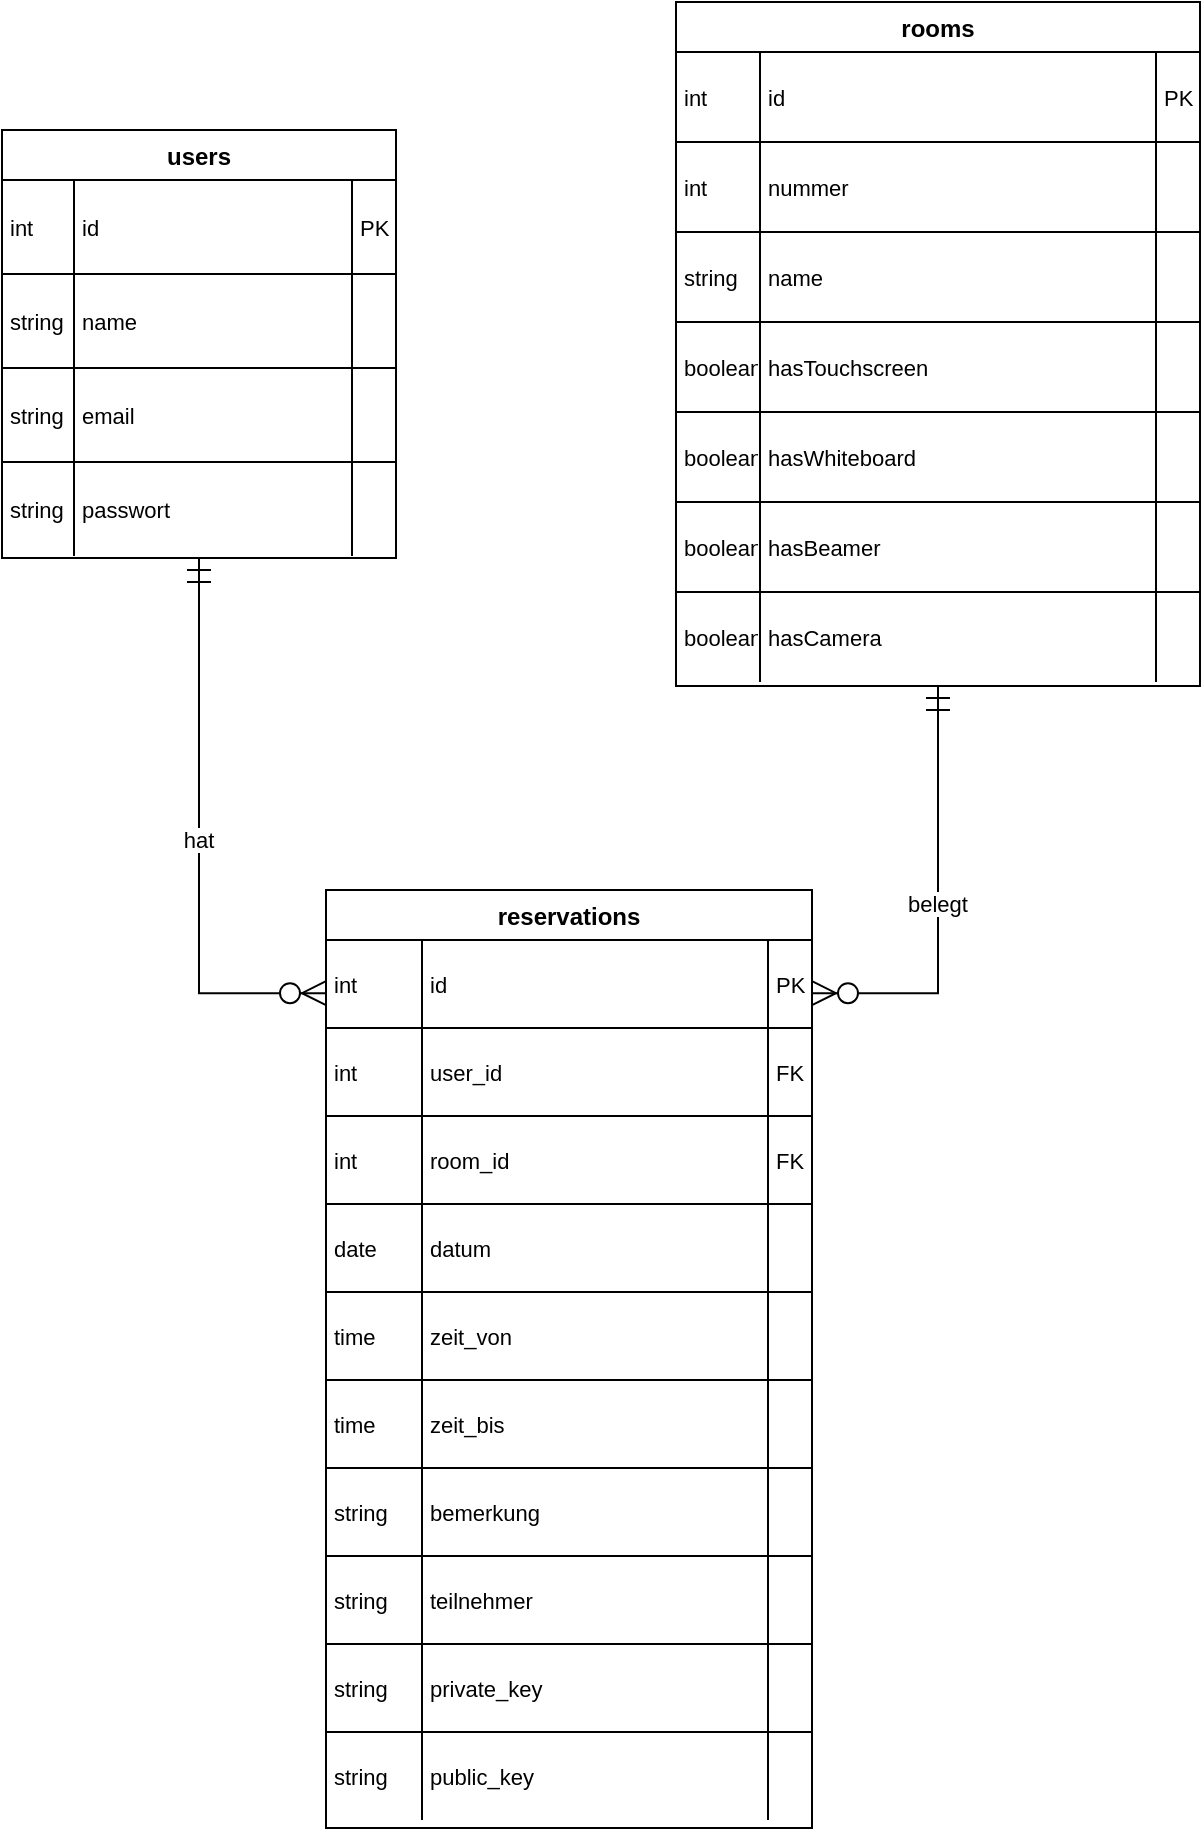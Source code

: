 <mxfile version="27.0.2">
  <diagram name="Seite-1" id="cjZjgAnnB-NVIbWVg8PO">
    <mxGraphModel dx="953" dy="658" grid="1" gridSize="10" guides="1" tooltips="1" connect="1" arrows="1" fold="1" page="1" pageScale="1" pageWidth="827" pageHeight="1169" math="0" shadow="0">
      <root>
        <mxCell id="0" />
        <mxCell id="1" parent="0" />
        <mxCell id="84cJ1SRd2D3YclpRH83m-101" value="users" style="shape=table;startSize=25;container=1;collapsible=0;childLayout=tableLayout;fixedRows=1;rowLines=1;fontStyle=1;align=center;resizeLast=1;" vertex="1" parent="1">
          <mxGeometry x="20" y="414" width="197" height="214" as="geometry" />
        </mxCell>
        <mxCell id="84cJ1SRd2D3YclpRH83m-102" style="shape=tableRow;horizontal=0;startSize=0;swimlaneHead=0;swimlaneBody=0;fillColor=none;collapsible=0;dropTarget=0;points=[[0,0.5],[1,0.5]];portConstraint=eastwest;top=0;left=0;right=0;bottom=0;" vertex="1" parent="84cJ1SRd2D3YclpRH83m-101">
          <mxGeometry y="25" width="197" height="47" as="geometry" />
        </mxCell>
        <mxCell id="84cJ1SRd2D3YclpRH83m-103" value="int" style="shape=partialRectangle;connectable=0;fillColor=none;top=0;left=0;bottom=0;right=0;align=left;spacingLeft=2;overflow=hidden;fontSize=11;" vertex="1" parent="84cJ1SRd2D3YclpRH83m-102">
          <mxGeometry width="36" height="47" as="geometry">
            <mxRectangle width="36" height="47" as="alternateBounds" />
          </mxGeometry>
        </mxCell>
        <mxCell id="84cJ1SRd2D3YclpRH83m-104" value="id" style="shape=partialRectangle;connectable=0;fillColor=none;top=0;left=0;bottom=0;right=0;align=left;spacingLeft=2;overflow=hidden;fontSize=11;" vertex="1" parent="84cJ1SRd2D3YclpRH83m-102">
          <mxGeometry x="36" width="139" height="47" as="geometry">
            <mxRectangle width="139" height="47" as="alternateBounds" />
          </mxGeometry>
        </mxCell>
        <mxCell id="84cJ1SRd2D3YclpRH83m-105" value="PK" style="shape=partialRectangle;connectable=0;fillColor=none;top=0;left=0;bottom=0;right=0;align=left;spacingLeft=2;overflow=hidden;fontSize=11;" vertex="1" parent="84cJ1SRd2D3YclpRH83m-102">
          <mxGeometry x="175" width="22" height="47" as="geometry">
            <mxRectangle width="22" height="47" as="alternateBounds" />
          </mxGeometry>
        </mxCell>
        <mxCell id="84cJ1SRd2D3YclpRH83m-106" style="shape=tableRow;horizontal=0;startSize=0;swimlaneHead=0;swimlaneBody=0;fillColor=none;collapsible=0;dropTarget=0;points=[[0,0.5],[1,0.5]];portConstraint=eastwest;top=0;left=0;right=0;bottom=0;" vertex="1" parent="84cJ1SRd2D3YclpRH83m-101">
          <mxGeometry y="72" width="197" height="47" as="geometry" />
        </mxCell>
        <mxCell id="84cJ1SRd2D3YclpRH83m-107" value="string" style="shape=partialRectangle;connectable=0;fillColor=none;top=0;left=0;bottom=0;right=0;align=left;spacingLeft=2;overflow=hidden;fontSize=11;" vertex="1" parent="84cJ1SRd2D3YclpRH83m-106">
          <mxGeometry width="36" height="47" as="geometry">
            <mxRectangle width="36" height="47" as="alternateBounds" />
          </mxGeometry>
        </mxCell>
        <mxCell id="84cJ1SRd2D3YclpRH83m-108" value="name" style="shape=partialRectangle;connectable=0;fillColor=none;top=0;left=0;bottom=0;right=0;align=left;spacingLeft=2;overflow=hidden;fontSize=11;" vertex="1" parent="84cJ1SRd2D3YclpRH83m-106">
          <mxGeometry x="36" width="139" height="47" as="geometry">
            <mxRectangle width="139" height="47" as="alternateBounds" />
          </mxGeometry>
        </mxCell>
        <mxCell id="84cJ1SRd2D3YclpRH83m-109" value="" style="shape=partialRectangle;connectable=0;fillColor=none;top=0;left=0;bottom=0;right=0;align=left;spacingLeft=2;overflow=hidden;fontSize=11;" vertex="1" parent="84cJ1SRd2D3YclpRH83m-106">
          <mxGeometry x="175" width="22" height="47" as="geometry">
            <mxRectangle width="22" height="47" as="alternateBounds" />
          </mxGeometry>
        </mxCell>
        <mxCell id="84cJ1SRd2D3YclpRH83m-110" style="shape=tableRow;horizontal=0;startSize=0;swimlaneHead=0;swimlaneBody=0;fillColor=none;collapsible=0;dropTarget=0;points=[[0,0.5],[1,0.5]];portConstraint=eastwest;top=0;left=0;right=0;bottom=0;" vertex="1" parent="84cJ1SRd2D3YclpRH83m-101">
          <mxGeometry y="119" width="197" height="47" as="geometry" />
        </mxCell>
        <mxCell id="84cJ1SRd2D3YclpRH83m-111" value="string" style="shape=partialRectangle;connectable=0;fillColor=none;top=0;left=0;bottom=0;right=0;align=left;spacingLeft=2;overflow=hidden;fontSize=11;" vertex="1" parent="84cJ1SRd2D3YclpRH83m-110">
          <mxGeometry width="36" height="47" as="geometry">
            <mxRectangle width="36" height="47" as="alternateBounds" />
          </mxGeometry>
        </mxCell>
        <mxCell id="84cJ1SRd2D3YclpRH83m-112" value="email" style="shape=partialRectangle;connectable=0;fillColor=none;top=0;left=0;bottom=0;right=0;align=left;spacingLeft=2;overflow=hidden;fontSize=11;" vertex="1" parent="84cJ1SRd2D3YclpRH83m-110">
          <mxGeometry x="36" width="139" height="47" as="geometry">
            <mxRectangle width="139" height="47" as="alternateBounds" />
          </mxGeometry>
        </mxCell>
        <mxCell id="84cJ1SRd2D3YclpRH83m-113" value="" style="shape=partialRectangle;connectable=0;fillColor=none;top=0;left=0;bottom=0;right=0;align=left;spacingLeft=2;overflow=hidden;fontSize=11;" vertex="1" parent="84cJ1SRd2D3YclpRH83m-110">
          <mxGeometry x="175" width="22" height="47" as="geometry">
            <mxRectangle width="22" height="47" as="alternateBounds" />
          </mxGeometry>
        </mxCell>
        <mxCell id="84cJ1SRd2D3YclpRH83m-114" style="shape=tableRow;horizontal=0;startSize=0;swimlaneHead=0;swimlaneBody=0;fillColor=none;collapsible=0;dropTarget=0;points=[[0,0.5],[1,0.5]];portConstraint=eastwest;top=0;left=0;right=0;bottom=0;" vertex="1" parent="84cJ1SRd2D3YclpRH83m-101">
          <mxGeometry y="166" width="197" height="47" as="geometry" />
        </mxCell>
        <mxCell id="84cJ1SRd2D3YclpRH83m-115" value="string" style="shape=partialRectangle;connectable=0;fillColor=none;top=0;left=0;bottom=0;right=0;align=left;spacingLeft=2;overflow=hidden;fontSize=11;" vertex="1" parent="84cJ1SRd2D3YclpRH83m-114">
          <mxGeometry width="36" height="47" as="geometry">
            <mxRectangle width="36" height="47" as="alternateBounds" />
          </mxGeometry>
        </mxCell>
        <mxCell id="84cJ1SRd2D3YclpRH83m-116" value="passwort" style="shape=partialRectangle;connectable=0;fillColor=none;top=0;left=0;bottom=0;right=0;align=left;spacingLeft=2;overflow=hidden;fontSize=11;" vertex="1" parent="84cJ1SRd2D3YclpRH83m-114">
          <mxGeometry x="36" width="139" height="47" as="geometry">
            <mxRectangle width="139" height="47" as="alternateBounds" />
          </mxGeometry>
        </mxCell>
        <mxCell id="84cJ1SRd2D3YclpRH83m-117" value="" style="shape=partialRectangle;connectable=0;fillColor=none;top=0;left=0;bottom=0;right=0;align=left;spacingLeft=2;overflow=hidden;fontSize=11;" vertex="1" parent="84cJ1SRd2D3YclpRH83m-114">
          <mxGeometry x="175" width="22" height="47" as="geometry">
            <mxRectangle width="22" height="47" as="alternateBounds" />
          </mxGeometry>
        </mxCell>
        <mxCell id="84cJ1SRd2D3YclpRH83m-118" value="reservations" style="shape=table;startSize=25;container=1;collapsible=0;childLayout=tableLayout;fixedRows=1;rowLines=1;fontStyle=1;align=center;resizeLast=1;" vertex="1" parent="1">
          <mxGeometry x="182" y="794" width="243" height="469" as="geometry" />
        </mxCell>
        <mxCell id="84cJ1SRd2D3YclpRH83m-119" style="shape=tableRow;horizontal=0;startSize=0;swimlaneHead=0;swimlaneBody=0;fillColor=none;collapsible=0;dropTarget=0;points=[[0,0.5],[1,0.5]];portConstraint=eastwest;top=0;left=0;right=0;bottom=0;" vertex="1" parent="84cJ1SRd2D3YclpRH83m-118">
          <mxGeometry y="25" width="243" height="44" as="geometry" />
        </mxCell>
        <mxCell id="84cJ1SRd2D3YclpRH83m-120" value="int" style="shape=partialRectangle;connectable=0;fillColor=none;top=0;left=0;bottom=0;right=0;align=left;spacingLeft=2;overflow=hidden;fontSize=11;" vertex="1" parent="84cJ1SRd2D3YclpRH83m-119">
          <mxGeometry width="48" height="44" as="geometry">
            <mxRectangle width="48" height="44" as="alternateBounds" />
          </mxGeometry>
        </mxCell>
        <mxCell id="84cJ1SRd2D3YclpRH83m-121" value="id" style="shape=partialRectangle;connectable=0;fillColor=none;top=0;left=0;bottom=0;right=0;align=left;spacingLeft=2;overflow=hidden;fontSize=11;" vertex="1" parent="84cJ1SRd2D3YclpRH83m-119">
          <mxGeometry x="48" width="173" height="44" as="geometry">
            <mxRectangle width="173" height="44" as="alternateBounds" />
          </mxGeometry>
        </mxCell>
        <mxCell id="84cJ1SRd2D3YclpRH83m-122" value="PK" style="shape=partialRectangle;connectable=0;fillColor=none;top=0;left=0;bottom=0;right=0;align=left;spacingLeft=2;overflow=hidden;fontSize=11;" vertex="1" parent="84cJ1SRd2D3YclpRH83m-119">
          <mxGeometry x="221" width="22" height="44" as="geometry">
            <mxRectangle width="22" height="44" as="alternateBounds" />
          </mxGeometry>
        </mxCell>
        <mxCell id="84cJ1SRd2D3YclpRH83m-123" style="shape=tableRow;horizontal=0;startSize=0;swimlaneHead=0;swimlaneBody=0;fillColor=none;collapsible=0;dropTarget=0;points=[[0,0.5],[1,0.5]];portConstraint=eastwest;top=0;left=0;right=0;bottom=0;" vertex="1" parent="84cJ1SRd2D3YclpRH83m-118">
          <mxGeometry y="69" width="243" height="44" as="geometry" />
        </mxCell>
        <mxCell id="84cJ1SRd2D3YclpRH83m-124" value="int" style="shape=partialRectangle;connectable=0;fillColor=none;top=0;left=0;bottom=0;right=0;align=left;spacingLeft=2;overflow=hidden;fontSize=11;" vertex="1" parent="84cJ1SRd2D3YclpRH83m-123">
          <mxGeometry width="48" height="44" as="geometry">
            <mxRectangle width="48" height="44" as="alternateBounds" />
          </mxGeometry>
        </mxCell>
        <mxCell id="84cJ1SRd2D3YclpRH83m-125" value="user_id" style="shape=partialRectangle;connectable=0;fillColor=none;top=0;left=0;bottom=0;right=0;align=left;spacingLeft=2;overflow=hidden;fontSize=11;" vertex="1" parent="84cJ1SRd2D3YclpRH83m-123">
          <mxGeometry x="48" width="173" height="44" as="geometry">
            <mxRectangle width="173" height="44" as="alternateBounds" />
          </mxGeometry>
        </mxCell>
        <mxCell id="84cJ1SRd2D3YclpRH83m-126" value="FK" style="shape=partialRectangle;connectable=0;fillColor=none;top=0;left=0;bottom=0;right=0;align=left;spacingLeft=2;overflow=hidden;fontSize=11;" vertex="1" parent="84cJ1SRd2D3YclpRH83m-123">
          <mxGeometry x="221" width="22" height="44" as="geometry">
            <mxRectangle width="22" height="44" as="alternateBounds" />
          </mxGeometry>
        </mxCell>
        <mxCell id="84cJ1SRd2D3YclpRH83m-127" style="shape=tableRow;horizontal=0;startSize=0;swimlaneHead=0;swimlaneBody=0;fillColor=none;collapsible=0;dropTarget=0;points=[[0,0.5],[1,0.5]];portConstraint=eastwest;top=0;left=0;right=0;bottom=0;" vertex="1" parent="84cJ1SRd2D3YclpRH83m-118">
          <mxGeometry y="113" width="243" height="44" as="geometry" />
        </mxCell>
        <mxCell id="84cJ1SRd2D3YclpRH83m-128" value="int" style="shape=partialRectangle;connectable=0;fillColor=none;top=0;left=0;bottom=0;right=0;align=left;spacingLeft=2;overflow=hidden;fontSize=11;" vertex="1" parent="84cJ1SRd2D3YclpRH83m-127">
          <mxGeometry width="48" height="44" as="geometry">
            <mxRectangle width="48" height="44" as="alternateBounds" />
          </mxGeometry>
        </mxCell>
        <mxCell id="84cJ1SRd2D3YclpRH83m-129" value="room_id" style="shape=partialRectangle;connectable=0;fillColor=none;top=0;left=0;bottom=0;right=0;align=left;spacingLeft=2;overflow=hidden;fontSize=11;" vertex="1" parent="84cJ1SRd2D3YclpRH83m-127">
          <mxGeometry x="48" width="173" height="44" as="geometry">
            <mxRectangle width="173" height="44" as="alternateBounds" />
          </mxGeometry>
        </mxCell>
        <mxCell id="84cJ1SRd2D3YclpRH83m-130" value="FK" style="shape=partialRectangle;connectable=0;fillColor=none;top=0;left=0;bottom=0;right=0;align=left;spacingLeft=2;overflow=hidden;fontSize=11;" vertex="1" parent="84cJ1SRd2D3YclpRH83m-127">
          <mxGeometry x="221" width="22" height="44" as="geometry">
            <mxRectangle width="22" height="44" as="alternateBounds" />
          </mxGeometry>
        </mxCell>
        <mxCell id="84cJ1SRd2D3YclpRH83m-131" style="shape=tableRow;horizontal=0;startSize=0;swimlaneHead=0;swimlaneBody=0;fillColor=none;collapsible=0;dropTarget=0;points=[[0,0.5],[1,0.5]];portConstraint=eastwest;top=0;left=0;right=0;bottom=0;" vertex="1" parent="84cJ1SRd2D3YclpRH83m-118">
          <mxGeometry y="157" width="243" height="44" as="geometry" />
        </mxCell>
        <mxCell id="84cJ1SRd2D3YclpRH83m-132" value="date" style="shape=partialRectangle;connectable=0;fillColor=none;top=0;left=0;bottom=0;right=0;align=left;spacingLeft=2;overflow=hidden;fontSize=11;" vertex="1" parent="84cJ1SRd2D3YclpRH83m-131">
          <mxGeometry width="48" height="44" as="geometry">
            <mxRectangle width="48" height="44" as="alternateBounds" />
          </mxGeometry>
        </mxCell>
        <mxCell id="84cJ1SRd2D3YclpRH83m-133" value="datum" style="shape=partialRectangle;connectable=0;fillColor=none;top=0;left=0;bottom=0;right=0;align=left;spacingLeft=2;overflow=hidden;fontSize=11;" vertex="1" parent="84cJ1SRd2D3YclpRH83m-131">
          <mxGeometry x="48" width="173" height="44" as="geometry">
            <mxRectangle width="173" height="44" as="alternateBounds" />
          </mxGeometry>
        </mxCell>
        <mxCell id="84cJ1SRd2D3YclpRH83m-134" value="" style="shape=partialRectangle;connectable=0;fillColor=none;top=0;left=0;bottom=0;right=0;align=left;spacingLeft=2;overflow=hidden;fontSize=11;" vertex="1" parent="84cJ1SRd2D3YclpRH83m-131">
          <mxGeometry x="221" width="22" height="44" as="geometry">
            <mxRectangle width="22" height="44" as="alternateBounds" />
          </mxGeometry>
        </mxCell>
        <mxCell id="84cJ1SRd2D3YclpRH83m-135" style="shape=tableRow;horizontal=0;startSize=0;swimlaneHead=0;swimlaneBody=0;fillColor=none;collapsible=0;dropTarget=0;points=[[0,0.5],[1,0.5]];portConstraint=eastwest;top=0;left=0;right=0;bottom=0;" vertex="1" parent="84cJ1SRd2D3YclpRH83m-118">
          <mxGeometry y="201" width="243" height="44" as="geometry" />
        </mxCell>
        <mxCell id="84cJ1SRd2D3YclpRH83m-136" value="time" style="shape=partialRectangle;connectable=0;fillColor=none;top=0;left=0;bottom=0;right=0;align=left;spacingLeft=2;overflow=hidden;fontSize=11;" vertex="1" parent="84cJ1SRd2D3YclpRH83m-135">
          <mxGeometry width="48" height="44" as="geometry">
            <mxRectangle width="48" height="44" as="alternateBounds" />
          </mxGeometry>
        </mxCell>
        <mxCell id="84cJ1SRd2D3YclpRH83m-137" value="zeit_von" style="shape=partialRectangle;connectable=0;fillColor=none;top=0;left=0;bottom=0;right=0;align=left;spacingLeft=2;overflow=hidden;fontSize=11;" vertex="1" parent="84cJ1SRd2D3YclpRH83m-135">
          <mxGeometry x="48" width="173" height="44" as="geometry">
            <mxRectangle width="173" height="44" as="alternateBounds" />
          </mxGeometry>
        </mxCell>
        <mxCell id="84cJ1SRd2D3YclpRH83m-138" value="" style="shape=partialRectangle;connectable=0;fillColor=none;top=0;left=0;bottom=0;right=0;align=left;spacingLeft=2;overflow=hidden;fontSize=11;" vertex="1" parent="84cJ1SRd2D3YclpRH83m-135">
          <mxGeometry x="221" width="22" height="44" as="geometry">
            <mxRectangle width="22" height="44" as="alternateBounds" />
          </mxGeometry>
        </mxCell>
        <mxCell id="84cJ1SRd2D3YclpRH83m-139" style="shape=tableRow;horizontal=0;startSize=0;swimlaneHead=0;swimlaneBody=0;fillColor=none;collapsible=0;dropTarget=0;points=[[0,0.5],[1,0.5]];portConstraint=eastwest;top=0;left=0;right=0;bottom=0;" vertex="1" parent="84cJ1SRd2D3YclpRH83m-118">
          <mxGeometry y="245" width="243" height="44" as="geometry" />
        </mxCell>
        <mxCell id="84cJ1SRd2D3YclpRH83m-140" value="time" style="shape=partialRectangle;connectable=0;fillColor=none;top=0;left=0;bottom=0;right=0;align=left;spacingLeft=2;overflow=hidden;fontSize=11;" vertex="1" parent="84cJ1SRd2D3YclpRH83m-139">
          <mxGeometry width="48" height="44" as="geometry">
            <mxRectangle width="48" height="44" as="alternateBounds" />
          </mxGeometry>
        </mxCell>
        <mxCell id="84cJ1SRd2D3YclpRH83m-141" value="zeit_bis" style="shape=partialRectangle;connectable=0;fillColor=none;top=0;left=0;bottom=0;right=0;align=left;spacingLeft=2;overflow=hidden;fontSize=11;" vertex="1" parent="84cJ1SRd2D3YclpRH83m-139">
          <mxGeometry x="48" width="173" height="44" as="geometry">
            <mxRectangle width="173" height="44" as="alternateBounds" />
          </mxGeometry>
        </mxCell>
        <mxCell id="84cJ1SRd2D3YclpRH83m-142" value="" style="shape=partialRectangle;connectable=0;fillColor=none;top=0;left=0;bottom=0;right=0;align=left;spacingLeft=2;overflow=hidden;fontSize=11;" vertex="1" parent="84cJ1SRd2D3YclpRH83m-139">
          <mxGeometry x="221" width="22" height="44" as="geometry">
            <mxRectangle width="22" height="44" as="alternateBounds" />
          </mxGeometry>
        </mxCell>
        <mxCell id="84cJ1SRd2D3YclpRH83m-143" style="shape=tableRow;horizontal=0;startSize=0;swimlaneHead=0;swimlaneBody=0;fillColor=none;collapsible=0;dropTarget=0;points=[[0,0.5],[1,0.5]];portConstraint=eastwest;top=0;left=0;right=0;bottom=0;" vertex="1" parent="84cJ1SRd2D3YclpRH83m-118">
          <mxGeometry y="289" width="243" height="44" as="geometry" />
        </mxCell>
        <mxCell id="84cJ1SRd2D3YclpRH83m-144" value="string" style="shape=partialRectangle;connectable=0;fillColor=none;top=0;left=0;bottom=0;right=0;align=left;spacingLeft=2;overflow=hidden;fontSize=11;" vertex="1" parent="84cJ1SRd2D3YclpRH83m-143">
          <mxGeometry width="48" height="44" as="geometry">
            <mxRectangle width="48" height="44" as="alternateBounds" />
          </mxGeometry>
        </mxCell>
        <mxCell id="84cJ1SRd2D3YclpRH83m-145" value="bemerkung" style="shape=partialRectangle;connectable=0;fillColor=none;top=0;left=0;bottom=0;right=0;align=left;spacingLeft=2;overflow=hidden;fontSize=11;" vertex="1" parent="84cJ1SRd2D3YclpRH83m-143">
          <mxGeometry x="48" width="173" height="44" as="geometry">
            <mxRectangle width="173" height="44" as="alternateBounds" />
          </mxGeometry>
        </mxCell>
        <mxCell id="84cJ1SRd2D3YclpRH83m-146" value="" style="shape=partialRectangle;connectable=0;fillColor=none;top=0;left=0;bottom=0;right=0;align=left;spacingLeft=2;overflow=hidden;fontSize=11;" vertex="1" parent="84cJ1SRd2D3YclpRH83m-143">
          <mxGeometry x="221" width="22" height="44" as="geometry">
            <mxRectangle width="22" height="44" as="alternateBounds" />
          </mxGeometry>
        </mxCell>
        <mxCell id="84cJ1SRd2D3YclpRH83m-147" style="shape=tableRow;horizontal=0;startSize=0;swimlaneHead=0;swimlaneBody=0;fillColor=none;collapsible=0;dropTarget=0;points=[[0,0.5],[1,0.5]];portConstraint=eastwest;top=0;left=0;right=0;bottom=0;" vertex="1" parent="84cJ1SRd2D3YclpRH83m-118">
          <mxGeometry y="333" width="243" height="44" as="geometry" />
        </mxCell>
        <mxCell id="84cJ1SRd2D3YclpRH83m-148" value="string" style="shape=partialRectangle;connectable=0;fillColor=none;top=0;left=0;bottom=0;right=0;align=left;spacingLeft=2;overflow=hidden;fontSize=11;" vertex="1" parent="84cJ1SRd2D3YclpRH83m-147">
          <mxGeometry width="48" height="44" as="geometry">
            <mxRectangle width="48" height="44" as="alternateBounds" />
          </mxGeometry>
        </mxCell>
        <mxCell id="84cJ1SRd2D3YclpRH83m-149" value="teilnehmer" style="shape=partialRectangle;connectable=0;fillColor=none;top=0;left=0;bottom=0;right=0;align=left;spacingLeft=2;overflow=hidden;fontSize=11;" vertex="1" parent="84cJ1SRd2D3YclpRH83m-147">
          <mxGeometry x="48" width="173" height="44" as="geometry">
            <mxRectangle width="173" height="44" as="alternateBounds" />
          </mxGeometry>
        </mxCell>
        <mxCell id="84cJ1SRd2D3YclpRH83m-150" value="" style="shape=partialRectangle;connectable=0;fillColor=none;top=0;left=0;bottom=0;right=0;align=left;spacingLeft=2;overflow=hidden;fontSize=11;" vertex="1" parent="84cJ1SRd2D3YclpRH83m-147">
          <mxGeometry x="221" width="22" height="44" as="geometry">
            <mxRectangle width="22" height="44" as="alternateBounds" />
          </mxGeometry>
        </mxCell>
        <mxCell id="84cJ1SRd2D3YclpRH83m-151" style="shape=tableRow;horizontal=0;startSize=0;swimlaneHead=0;swimlaneBody=0;fillColor=none;collapsible=0;dropTarget=0;points=[[0,0.5],[1,0.5]];portConstraint=eastwest;top=0;left=0;right=0;bottom=0;" vertex="1" parent="84cJ1SRd2D3YclpRH83m-118">
          <mxGeometry y="377" width="243" height="44" as="geometry" />
        </mxCell>
        <mxCell id="84cJ1SRd2D3YclpRH83m-152" value="string" style="shape=partialRectangle;connectable=0;fillColor=none;top=0;left=0;bottom=0;right=0;align=left;spacingLeft=2;overflow=hidden;fontSize=11;" vertex="1" parent="84cJ1SRd2D3YclpRH83m-151">
          <mxGeometry width="48" height="44" as="geometry">
            <mxRectangle width="48" height="44" as="alternateBounds" />
          </mxGeometry>
        </mxCell>
        <mxCell id="84cJ1SRd2D3YclpRH83m-153" value="private_key" style="shape=partialRectangle;connectable=0;fillColor=none;top=0;left=0;bottom=0;right=0;align=left;spacingLeft=2;overflow=hidden;fontSize=11;" vertex="1" parent="84cJ1SRd2D3YclpRH83m-151">
          <mxGeometry x="48" width="173" height="44" as="geometry">
            <mxRectangle width="173" height="44" as="alternateBounds" />
          </mxGeometry>
        </mxCell>
        <mxCell id="84cJ1SRd2D3YclpRH83m-154" value="" style="shape=partialRectangle;connectable=0;fillColor=none;top=0;left=0;bottom=0;right=0;align=left;spacingLeft=2;overflow=hidden;fontSize=11;" vertex="1" parent="84cJ1SRd2D3YclpRH83m-151">
          <mxGeometry x="221" width="22" height="44" as="geometry">
            <mxRectangle width="22" height="44" as="alternateBounds" />
          </mxGeometry>
        </mxCell>
        <mxCell id="84cJ1SRd2D3YclpRH83m-155" style="shape=tableRow;horizontal=0;startSize=0;swimlaneHead=0;swimlaneBody=0;fillColor=none;collapsible=0;dropTarget=0;points=[[0,0.5],[1,0.5]];portConstraint=eastwest;top=0;left=0;right=0;bottom=0;" vertex="1" parent="84cJ1SRd2D3YclpRH83m-118">
          <mxGeometry y="421" width="243" height="44" as="geometry" />
        </mxCell>
        <mxCell id="84cJ1SRd2D3YclpRH83m-156" value="string" style="shape=partialRectangle;connectable=0;fillColor=none;top=0;left=0;bottom=0;right=0;align=left;spacingLeft=2;overflow=hidden;fontSize=11;" vertex="1" parent="84cJ1SRd2D3YclpRH83m-155">
          <mxGeometry width="48" height="44" as="geometry">
            <mxRectangle width="48" height="44" as="alternateBounds" />
          </mxGeometry>
        </mxCell>
        <mxCell id="84cJ1SRd2D3YclpRH83m-157" value="public_key" style="shape=partialRectangle;connectable=0;fillColor=none;top=0;left=0;bottom=0;right=0;align=left;spacingLeft=2;overflow=hidden;fontSize=11;" vertex="1" parent="84cJ1SRd2D3YclpRH83m-155">
          <mxGeometry x="48" width="173" height="44" as="geometry">
            <mxRectangle width="173" height="44" as="alternateBounds" />
          </mxGeometry>
        </mxCell>
        <mxCell id="84cJ1SRd2D3YclpRH83m-158" value="" style="shape=partialRectangle;connectable=0;fillColor=none;top=0;left=0;bottom=0;right=0;align=left;spacingLeft=2;overflow=hidden;fontSize=11;" vertex="1" parent="84cJ1SRd2D3YclpRH83m-155">
          <mxGeometry x="221" width="22" height="44" as="geometry">
            <mxRectangle width="22" height="44" as="alternateBounds" />
          </mxGeometry>
        </mxCell>
        <mxCell id="84cJ1SRd2D3YclpRH83m-163" value="rooms" style="shape=table;startSize=25;container=1;collapsible=0;childLayout=tableLayout;fixedRows=1;rowLines=1;fontStyle=1;align=center;resizeLast=1;" vertex="1" parent="1">
          <mxGeometry x="357" y="350" width="262" height="342" as="geometry" />
        </mxCell>
        <mxCell id="84cJ1SRd2D3YclpRH83m-164" style="shape=tableRow;horizontal=0;startSize=0;swimlaneHead=0;swimlaneBody=0;fillColor=none;collapsible=0;dropTarget=0;points=[[0,0.5],[1,0.5]];portConstraint=eastwest;top=0;left=0;right=0;bottom=0;" vertex="1" parent="84cJ1SRd2D3YclpRH83m-163">
          <mxGeometry y="25" width="262" height="45" as="geometry" />
        </mxCell>
        <mxCell id="84cJ1SRd2D3YclpRH83m-165" value="int" style="shape=partialRectangle;connectable=0;fillColor=none;top=0;left=0;bottom=0;right=0;align=left;spacingLeft=2;overflow=hidden;fontSize=11;" vertex="1" parent="84cJ1SRd2D3YclpRH83m-164">
          <mxGeometry width="42" height="45" as="geometry">
            <mxRectangle width="42" height="45" as="alternateBounds" />
          </mxGeometry>
        </mxCell>
        <mxCell id="84cJ1SRd2D3YclpRH83m-166" value="id" style="shape=partialRectangle;connectable=0;fillColor=none;top=0;left=0;bottom=0;right=0;align=left;spacingLeft=2;overflow=hidden;fontSize=11;" vertex="1" parent="84cJ1SRd2D3YclpRH83m-164">
          <mxGeometry x="42" width="198" height="45" as="geometry">
            <mxRectangle width="198" height="45" as="alternateBounds" />
          </mxGeometry>
        </mxCell>
        <mxCell id="84cJ1SRd2D3YclpRH83m-167" value="PK" style="shape=partialRectangle;connectable=0;fillColor=none;top=0;left=0;bottom=0;right=0;align=left;spacingLeft=2;overflow=hidden;fontSize=11;" vertex="1" parent="84cJ1SRd2D3YclpRH83m-164">
          <mxGeometry x="240" width="22" height="45" as="geometry">
            <mxRectangle width="22" height="45" as="alternateBounds" />
          </mxGeometry>
        </mxCell>
        <mxCell id="84cJ1SRd2D3YclpRH83m-168" style="shape=tableRow;horizontal=0;startSize=0;swimlaneHead=0;swimlaneBody=0;fillColor=none;collapsible=0;dropTarget=0;points=[[0,0.5],[1,0.5]];portConstraint=eastwest;top=0;left=0;right=0;bottom=0;" vertex="1" parent="84cJ1SRd2D3YclpRH83m-163">
          <mxGeometry y="70" width="262" height="45" as="geometry" />
        </mxCell>
        <mxCell id="84cJ1SRd2D3YclpRH83m-169" value="int" style="shape=partialRectangle;connectable=0;fillColor=none;top=0;left=0;bottom=0;right=0;align=left;spacingLeft=2;overflow=hidden;fontSize=11;" vertex="1" parent="84cJ1SRd2D3YclpRH83m-168">
          <mxGeometry width="42" height="45" as="geometry">
            <mxRectangle width="42" height="45" as="alternateBounds" />
          </mxGeometry>
        </mxCell>
        <mxCell id="84cJ1SRd2D3YclpRH83m-170" value="nummer" style="shape=partialRectangle;connectable=0;fillColor=none;top=0;left=0;bottom=0;right=0;align=left;spacingLeft=2;overflow=hidden;fontSize=11;" vertex="1" parent="84cJ1SRd2D3YclpRH83m-168">
          <mxGeometry x="42" width="198" height="45" as="geometry">
            <mxRectangle width="198" height="45" as="alternateBounds" />
          </mxGeometry>
        </mxCell>
        <mxCell id="84cJ1SRd2D3YclpRH83m-171" value="" style="shape=partialRectangle;connectable=0;fillColor=none;top=0;left=0;bottom=0;right=0;align=left;spacingLeft=2;overflow=hidden;fontSize=11;" vertex="1" parent="84cJ1SRd2D3YclpRH83m-168">
          <mxGeometry x="240" width="22" height="45" as="geometry">
            <mxRectangle width="22" height="45" as="alternateBounds" />
          </mxGeometry>
        </mxCell>
        <mxCell id="84cJ1SRd2D3YclpRH83m-172" style="shape=tableRow;horizontal=0;startSize=0;swimlaneHead=0;swimlaneBody=0;fillColor=none;collapsible=0;dropTarget=0;points=[[0,0.5],[1,0.5]];portConstraint=eastwest;top=0;left=0;right=0;bottom=0;" vertex="1" parent="84cJ1SRd2D3YclpRH83m-163">
          <mxGeometry y="115" width="262" height="45" as="geometry" />
        </mxCell>
        <mxCell id="84cJ1SRd2D3YclpRH83m-173" value="string" style="shape=partialRectangle;connectable=0;fillColor=none;top=0;left=0;bottom=0;right=0;align=left;spacingLeft=2;overflow=hidden;fontSize=11;" vertex="1" parent="84cJ1SRd2D3YclpRH83m-172">
          <mxGeometry width="42" height="45" as="geometry">
            <mxRectangle width="42" height="45" as="alternateBounds" />
          </mxGeometry>
        </mxCell>
        <mxCell id="84cJ1SRd2D3YclpRH83m-174" value="name" style="shape=partialRectangle;connectable=0;fillColor=none;top=0;left=0;bottom=0;right=0;align=left;spacingLeft=2;overflow=hidden;fontSize=11;" vertex="1" parent="84cJ1SRd2D3YclpRH83m-172">
          <mxGeometry x="42" width="198" height="45" as="geometry">
            <mxRectangle width="198" height="45" as="alternateBounds" />
          </mxGeometry>
        </mxCell>
        <mxCell id="84cJ1SRd2D3YclpRH83m-175" value="" style="shape=partialRectangle;connectable=0;fillColor=none;top=0;left=0;bottom=0;right=0;align=left;spacingLeft=2;overflow=hidden;fontSize=11;" vertex="1" parent="84cJ1SRd2D3YclpRH83m-172">
          <mxGeometry x="240" width="22" height="45" as="geometry">
            <mxRectangle width="22" height="45" as="alternateBounds" />
          </mxGeometry>
        </mxCell>
        <mxCell id="84cJ1SRd2D3YclpRH83m-176" style="shape=tableRow;horizontal=0;startSize=0;swimlaneHead=0;swimlaneBody=0;fillColor=none;collapsible=0;dropTarget=0;points=[[0,0.5],[1,0.5]];portConstraint=eastwest;top=0;left=0;right=0;bottom=0;" vertex="1" parent="84cJ1SRd2D3YclpRH83m-163">
          <mxGeometry y="160" width="262" height="45" as="geometry" />
        </mxCell>
        <mxCell id="84cJ1SRd2D3YclpRH83m-177" value="boolean" style="shape=partialRectangle;connectable=0;fillColor=none;top=0;left=0;bottom=0;right=0;align=left;spacingLeft=2;overflow=hidden;fontSize=11;" vertex="1" parent="84cJ1SRd2D3YclpRH83m-176">
          <mxGeometry width="42" height="45" as="geometry">
            <mxRectangle width="42" height="45" as="alternateBounds" />
          </mxGeometry>
        </mxCell>
        <mxCell id="84cJ1SRd2D3YclpRH83m-178" value="hasTouchscreen" style="shape=partialRectangle;connectable=0;fillColor=none;top=0;left=0;bottom=0;right=0;align=left;spacingLeft=2;overflow=hidden;fontSize=11;" vertex="1" parent="84cJ1SRd2D3YclpRH83m-176">
          <mxGeometry x="42" width="198" height="45" as="geometry">
            <mxRectangle width="198" height="45" as="alternateBounds" />
          </mxGeometry>
        </mxCell>
        <mxCell id="84cJ1SRd2D3YclpRH83m-179" value="" style="shape=partialRectangle;connectable=0;fillColor=none;top=0;left=0;bottom=0;right=0;align=left;spacingLeft=2;overflow=hidden;fontSize=11;" vertex="1" parent="84cJ1SRd2D3YclpRH83m-176">
          <mxGeometry x="240" width="22" height="45" as="geometry">
            <mxRectangle width="22" height="45" as="alternateBounds" />
          </mxGeometry>
        </mxCell>
        <mxCell id="84cJ1SRd2D3YclpRH83m-180" style="shape=tableRow;horizontal=0;startSize=0;swimlaneHead=0;swimlaneBody=0;fillColor=none;collapsible=0;dropTarget=0;points=[[0,0.5],[1,0.5]];portConstraint=eastwest;top=0;left=0;right=0;bottom=0;" vertex="1" parent="84cJ1SRd2D3YclpRH83m-163">
          <mxGeometry y="205" width="262" height="45" as="geometry" />
        </mxCell>
        <mxCell id="84cJ1SRd2D3YclpRH83m-181" value="boolean" style="shape=partialRectangle;connectable=0;fillColor=none;top=0;left=0;bottom=0;right=0;align=left;spacingLeft=2;overflow=hidden;fontSize=11;" vertex="1" parent="84cJ1SRd2D3YclpRH83m-180">
          <mxGeometry width="42" height="45" as="geometry">
            <mxRectangle width="42" height="45" as="alternateBounds" />
          </mxGeometry>
        </mxCell>
        <mxCell id="84cJ1SRd2D3YclpRH83m-182" value="hasWhiteboard" style="shape=partialRectangle;connectable=0;fillColor=none;top=0;left=0;bottom=0;right=0;align=left;spacingLeft=2;overflow=hidden;fontSize=11;" vertex="1" parent="84cJ1SRd2D3YclpRH83m-180">
          <mxGeometry x="42" width="198" height="45" as="geometry">
            <mxRectangle width="198" height="45" as="alternateBounds" />
          </mxGeometry>
        </mxCell>
        <mxCell id="84cJ1SRd2D3YclpRH83m-183" value="" style="shape=partialRectangle;connectable=0;fillColor=none;top=0;left=0;bottom=0;right=0;align=left;spacingLeft=2;overflow=hidden;fontSize=11;" vertex="1" parent="84cJ1SRd2D3YclpRH83m-180">
          <mxGeometry x="240" width="22" height="45" as="geometry">
            <mxRectangle width="22" height="45" as="alternateBounds" />
          </mxGeometry>
        </mxCell>
        <mxCell id="84cJ1SRd2D3YclpRH83m-184" style="shape=tableRow;horizontal=0;startSize=0;swimlaneHead=0;swimlaneBody=0;fillColor=none;collapsible=0;dropTarget=0;points=[[0,0.5],[1,0.5]];portConstraint=eastwest;top=0;left=0;right=0;bottom=0;" vertex="1" parent="84cJ1SRd2D3YclpRH83m-163">
          <mxGeometry y="250" width="262" height="45" as="geometry" />
        </mxCell>
        <mxCell id="84cJ1SRd2D3YclpRH83m-185" value="boolean" style="shape=partialRectangle;connectable=0;fillColor=none;top=0;left=0;bottom=0;right=0;align=left;spacingLeft=2;overflow=hidden;fontSize=11;" vertex="1" parent="84cJ1SRd2D3YclpRH83m-184">
          <mxGeometry width="42" height="45" as="geometry">
            <mxRectangle width="42" height="45" as="alternateBounds" />
          </mxGeometry>
        </mxCell>
        <mxCell id="84cJ1SRd2D3YclpRH83m-186" value="hasBeamer" style="shape=partialRectangle;connectable=0;fillColor=none;top=0;left=0;bottom=0;right=0;align=left;spacingLeft=2;overflow=hidden;fontSize=11;" vertex="1" parent="84cJ1SRd2D3YclpRH83m-184">
          <mxGeometry x="42" width="198" height="45" as="geometry">
            <mxRectangle width="198" height="45" as="alternateBounds" />
          </mxGeometry>
        </mxCell>
        <mxCell id="84cJ1SRd2D3YclpRH83m-187" value="" style="shape=partialRectangle;connectable=0;fillColor=none;top=0;left=0;bottom=0;right=0;align=left;spacingLeft=2;overflow=hidden;fontSize=11;" vertex="1" parent="84cJ1SRd2D3YclpRH83m-184">
          <mxGeometry x="240" width="22" height="45" as="geometry">
            <mxRectangle width="22" height="45" as="alternateBounds" />
          </mxGeometry>
        </mxCell>
        <mxCell id="84cJ1SRd2D3YclpRH83m-188" style="shape=tableRow;horizontal=0;startSize=0;swimlaneHead=0;swimlaneBody=0;fillColor=none;collapsible=0;dropTarget=0;points=[[0,0.5],[1,0.5]];portConstraint=eastwest;top=0;left=0;right=0;bottom=0;" vertex="1" parent="84cJ1SRd2D3YclpRH83m-163">
          <mxGeometry y="295" width="262" height="45" as="geometry" />
        </mxCell>
        <mxCell id="84cJ1SRd2D3YclpRH83m-189" value="boolean" style="shape=partialRectangle;connectable=0;fillColor=none;top=0;left=0;bottom=0;right=0;align=left;spacingLeft=2;overflow=hidden;fontSize=11;" vertex="1" parent="84cJ1SRd2D3YclpRH83m-188">
          <mxGeometry width="42" height="45" as="geometry">
            <mxRectangle width="42" height="45" as="alternateBounds" />
          </mxGeometry>
        </mxCell>
        <mxCell id="84cJ1SRd2D3YclpRH83m-190" value="hasCamera" style="shape=partialRectangle;connectable=0;fillColor=none;top=0;left=0;bottom=0;right=0;align=left;spacingLeft=2;overflow=hidden;fontSize=11;" vertex="1" parent="84cJ1SRd2D3YclpRH83m-188">
          <mxGeometry x="42" width="198" height="45" as="geometry">
            <mxRectangle width="198" height="45" as="alternateBounds" />
          </mxGeometry>
        </mxCell>
        <mxCell id="84cJ1SRd2D3YclpRH83m-191" value="" style="shape=partialRectangle;connectable=0;fillColor=none;top=0;left=0;bottom=0;right=0;align=left;spacingLeft=2;overflow=hidden;fontSize=11;" vertex="1" parent="84cJ1SRd2D3YclpRH83m-188">
          <mxGeometry x="240" width="22" height="45" as="geometry">
            <mxRectangle width="22" height="45" as="alternateBounds" />
          </mxGeometry>
        </mxCell>
        <mxCell id="84cJ1SRd2D3YclpRH83m-192" value="hat" style="startArrow=ERmandOne;startSize=10;;endArrow=ERzeroToMany;endSize=10;;exitX=0.5;exitY=1;entryX=0;entryY=0.11;rounded=0;edgeStyle=orthogonalEdgeStyle;" edge="1" parent="1" source="84cJ1SRd2D3YclpRH83m-101" target="84cJ1SRd2D3YclpRH83m-118">
          <mxGeometry relative="1" as="geometry" />
        </mxCell>
        <mxCell id="84cJ1SRd2D3YclpRH83m-193" value="belegt" style="startArrow=ERmandOne;startSize=10;;endArrow=ERzeroToMany;endSize=10;;exitX=0.5;exitY=1;entryX=1;entryY=0.11;rounded=0;edgeStyle=orthogonalEdgeStyle;" edge="1" parent="1" source="84cJ1SRd2D3YclpRH83m-163" target="84cJ1SRd2D3YclpRH83m-118">
          <mxGeometry relative="1" as="geometry" />
        </mxCell>
      </root>
    </mxGraphModel>
  </diagram>
</mxfile>
